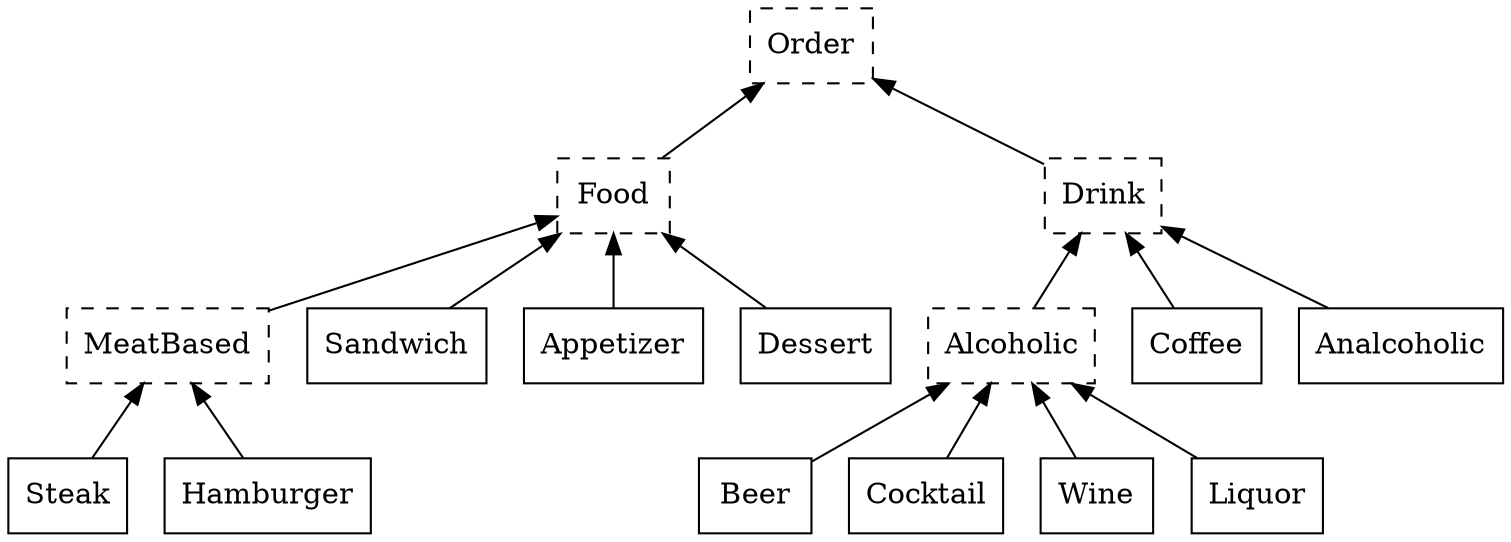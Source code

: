 digraph Hierarchy {
	rankdir=BT;
	node [shape=box];

	Order [style=dashed];
	Food [style=dashed];
	MeatBased [style=dashed];
	Steak;
	Hamburger;
	Sandwich;
	Appetizer;
	Dessert;
	Drink [style=dashed];
	Alcoholic [style=dashed];
	Beer;
	Cocktail;
	Wine;
	Liquor;
	Coffee;
	Analcoholic;

	Food -> Order;
	Drink -> Order;
	MeatBased -> Food;
	Steak -> MeatBased;
	Hamburger -> MeatBased;
	Sandwich -> Food;
	Appetizer -> Food;
	Dessert -> Food;
	Analcoholic -> Drink;
	Coffee -> Drink;
	Alcoholic -> Drink;
	Beer -> Alcoholic;
	Cocktail -> Alcoholic;
	Wine -> Alcoholic;
	Liquor -> Alcoholic;
}